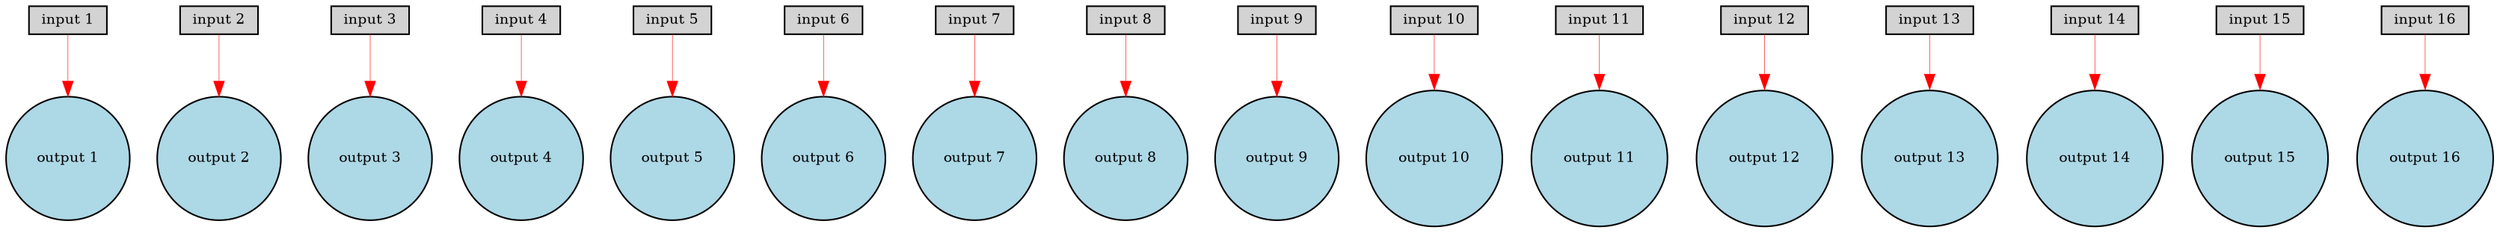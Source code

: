 digraph {
	node [fontsize=9 height=0.2 shape=circle width=0.2]
	"input 1" [fillcolor=lightgray shape=box style=filled]
	"input 2" [fillcolor=lightgray shape=box style=filled]
	"input 3" [fillcolor=lightgray shape=box style=filled]
	"input 4" [fillcolor=lightgray shape=box style=filled]
	"input 5" [fillcolor=lightgray shape=box style=filled]
	"input 6" [fillcolor=lightgray shape=box style=filled]
	"input 7" [fillcolor=lightgray shape=box style=filled]
	"input 8" [fillcolor=lightgray shape=box style=filled]
	"input 9" [fillcolor=lightgray shape=box style=filled]
	"input 10" [fillcolor=lightgray shape=box style=filled]
	"input 11" [fillcolor=lightgray shape=box style=filled]
	"input 12" [fillcolor=lightgray shape=box style=filled]
	"input 13" [fillcolor=lightgray shape=box style=filled]
	"input 14" [fillcolor=lightgray shape=box style=filled]
	"input 15" [fillcolor=lightgray shape=box style=filled]
	"input 16" [fillcolor=lightgray shape=box style=filled]
	"output 1" [fillcolor=lightblue style=filled]
	"output 2" [fillcolor=lightblue style=filled]
	"output 3" [fillcolor=lightblue style=filled]
	"output 4" [fillcolor=lightblue style=filled]
	"output 5" [fillcolor=lightblue style=filled]
	"output 6" [fillcolor=lightblue style=filled]
	"output 7" [fillcolor=lightblue style=filled]
	"output 8" [fillcolor=lightblue style=filled]
	"output 9" [fillcolor=lightblue style=filled]
	"output 10" [fillcolor=lightblue style=filled]
	"output 11" [fillcolor=lightblue style=filled]
	"output 12" [fillcolor=lightblue style=filled]
	"output 13" [fillcolor=lightblue style=filled]
	"output 14" [fillcolor=lightblue style=filled]
	"output 15" [fillcolor=lightblue style=filled]
	"output 16" [fillcolor=lightblue style=filled]
	"input 1" -> "output 1" [color=red penwidth=0.30000000000000004 style=solid]
	"input 2" -> "output 2" [color=red penwidth=0.30000000000000004 style=solid]
	"input 3" -> "output 3" [color=red penwidth=0.30000000000000004 style=solid]
	"input 4" -> "output 4" [color=red penwidth=0.30000000000000004 style=solid]
	"input 5" -> "output 5" [color=red penwidth=0.30000000000000004 style=solid]
	"input 6" -> "output 6" [color=red penwidth=0.30000000000000004 style=solid]
	"input 7" -> "output 7" [color=red penwidth=0.30000000000000004 style=solid]
	"input 8" -> "output 8" [color=red penwidth=0.30000000000000004 style=solid]
	"input 9" -> "output 9" [color=red penwidth=0.30000000000000004 style=solid]
	"input 10" -> "output 10" [color=red penwidth=0.30000000000000004 style=solid]
	"input 11" -> "output 11" [color=red penwidth=0.30000000000000004 style=solid]
	"input 12" -> "output 12" [color=red penwidth=0.30000000000000004 style=solid]
	"input 13" -> "output 13" [color=red penwidth=0.30000000000000004 style=solid]
	"input 14" -> "output 14" [color=red penwidth=0.30000000000000004 style=solid]
	"input 15" -> "output 15" [color=red penwidth=0.30000000000000004 style=solid]
	"input 16" -> "output 16" [color=red penwidth=0.30000000000000004 style=solid]
}
